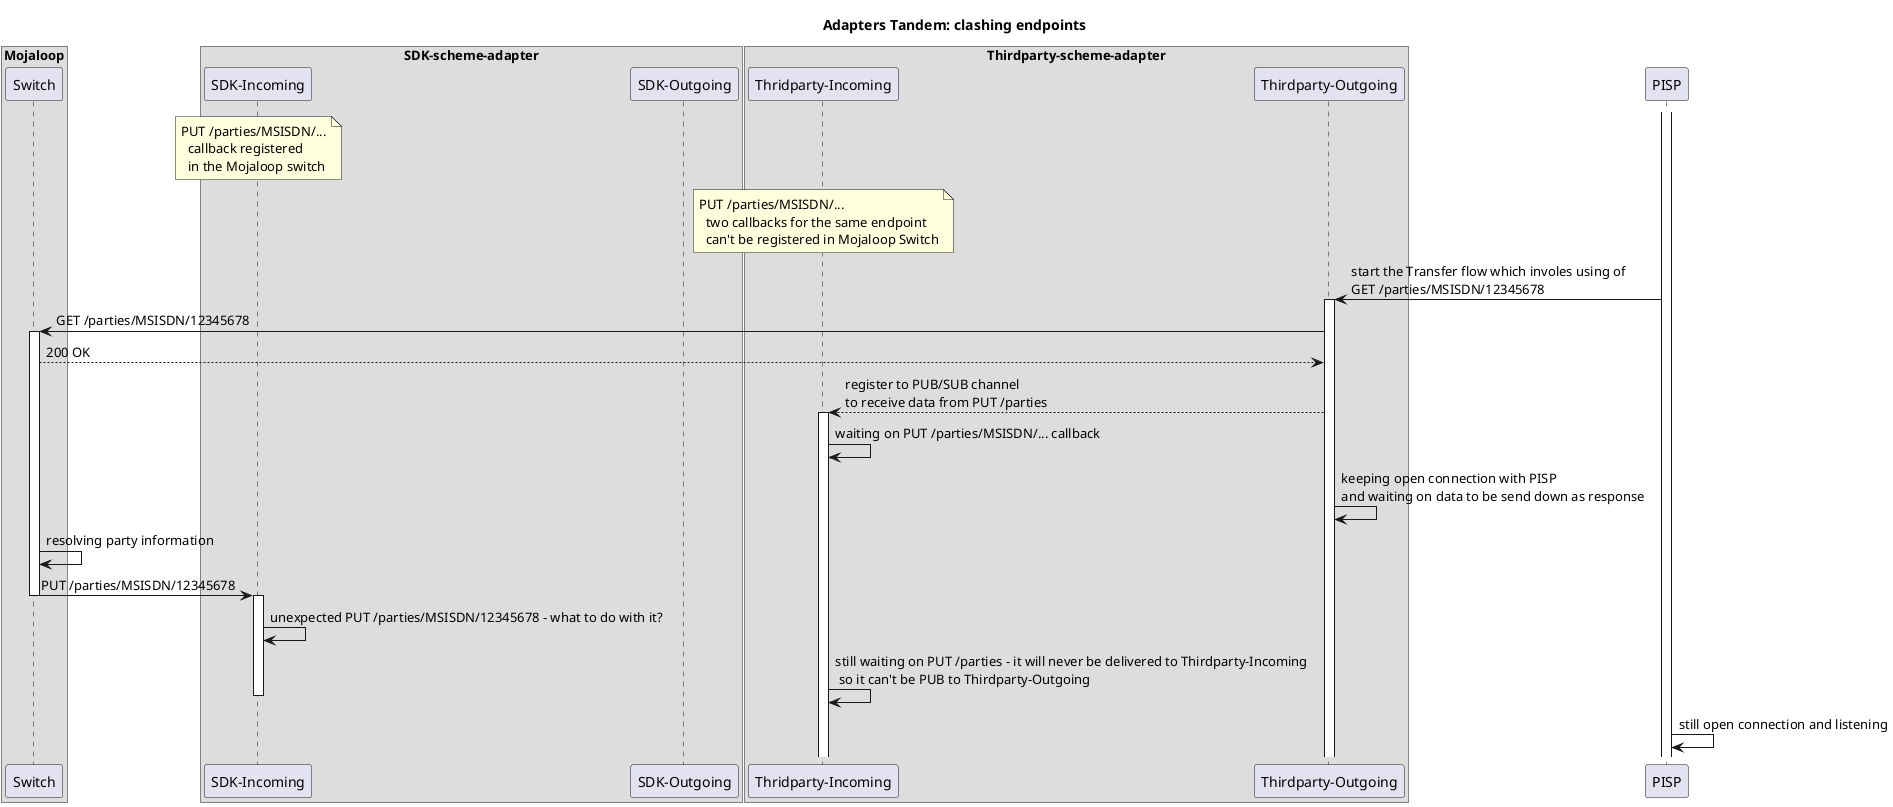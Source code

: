 @startuml
title Adapters Tandem: clashing endpoints

box "Mojaloop"
  participant Switch as S
end box

box "SDK-scheme-adapter" 
  participant "SDK-Incoming" as Sin
  participant "SDK-Outgoing" as Sout
end box

box "Thirdparty-scheme-adapter"
  participant "Thridparty-Incoming" as Tin
  participant "Thirdparty-Outgoing" as Tout
end box

participant PISP as P

note over Sin
PUT /parties/MSISDN/...
  callback registered
  in the Mojaloop switch
end note

note over Tin
PUT /parties/MSISDN/...
  two callbacks for the same endpoint
  can't be registered in Mojaloop Switch
end note

activate P
P -> Tout: start the Transfer flow which involes using of\nGET /parties/MSISDN/12345678
activate Tout
Tout -> S: GET /parties/MSISDN/12345678
activate S
S --> Tout: 200 OK
Tout --> Tin: register to PUB/SUB channel\nto receive data from PUT /parties
activate Tin
Tin -> Tin: waiting on PUT /parties/MSISDN/... callback
Tout -> Tout: keeping open connection with PISP\nand waiting on data to be send down as response
S -> S: resolving party information
S -> Sin: PUT /parties/MSISDN/12345678
deactivate S
activate Sin
Sin -> Sin: unexpected PUT /parties/MSISDN/12345678 - what to do with it?
Tin -> Tin: still waiting on PUT /parties - it will never be delivered to Thirdparty-Incoming\n so it can't be PUB to Thirdparty-Outgoing
deactivate Sin
P -> P: still open connection and listening
@enduml